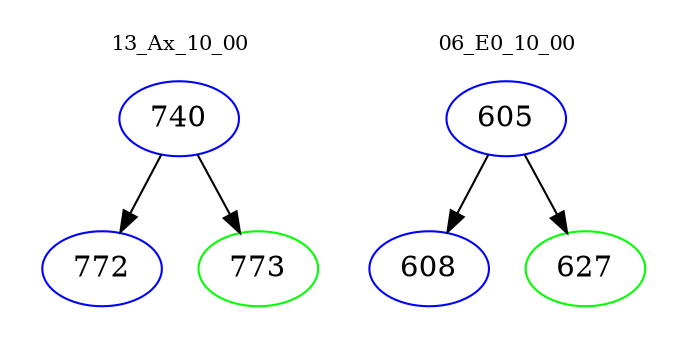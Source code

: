 digraph{
subgraph cluster_0 {
color = white
label = "13_Ax_10_00";
fontsize=10;
T0_740 [label="740", color="blue"]
T0_740 -> T0_772 [color="black"]
T0_772 [label="772", color="blue"]
T0_740 -> T0_773 [color="black"]
T0_773 [label="773", color="green"]
}
subgraph cluster_1 {
color = white
label = "06_E0_10_00";
fontsize=10;
T1_605 [label="605", color="blue"]
T1_605 -> T1_608 [color="black"]
T1_608 [label="608", color="blue"]
T1_605 -> T1_627 [color="black"]
T1_627 [label="627", color="green"]
}
}
